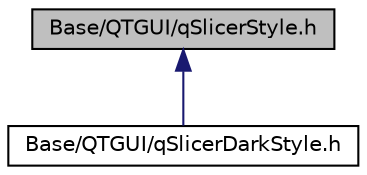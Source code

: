 digraph "Base/QTGUI/qSlicerStyle.h"
{
  bgcolor="transparent";
  edge [fontname="Helvetica",fontsize="10",labelfontname="Helvetica",labelfontsize="10"];
  node [fontname="Helvetica",fontsize="10",shape=record];
  Node3 [label="Base/QTGUI/qSlicerStyle.h",height=0.2,width=0.4,color="black", fillcolor="grey75", style="filled", fontcolor="black"];
  Node3 -> Node4 [dir="back",color="midnightblue",fontsize="10",style="solid",fontname="Helvetica"];
  Node4 [label="Base/QTGUI/qSlicerDarkStyle.h",height=0.2,width=0.4,color="black",URL="$qSlicerDarkStyle_8h.html"];
}
